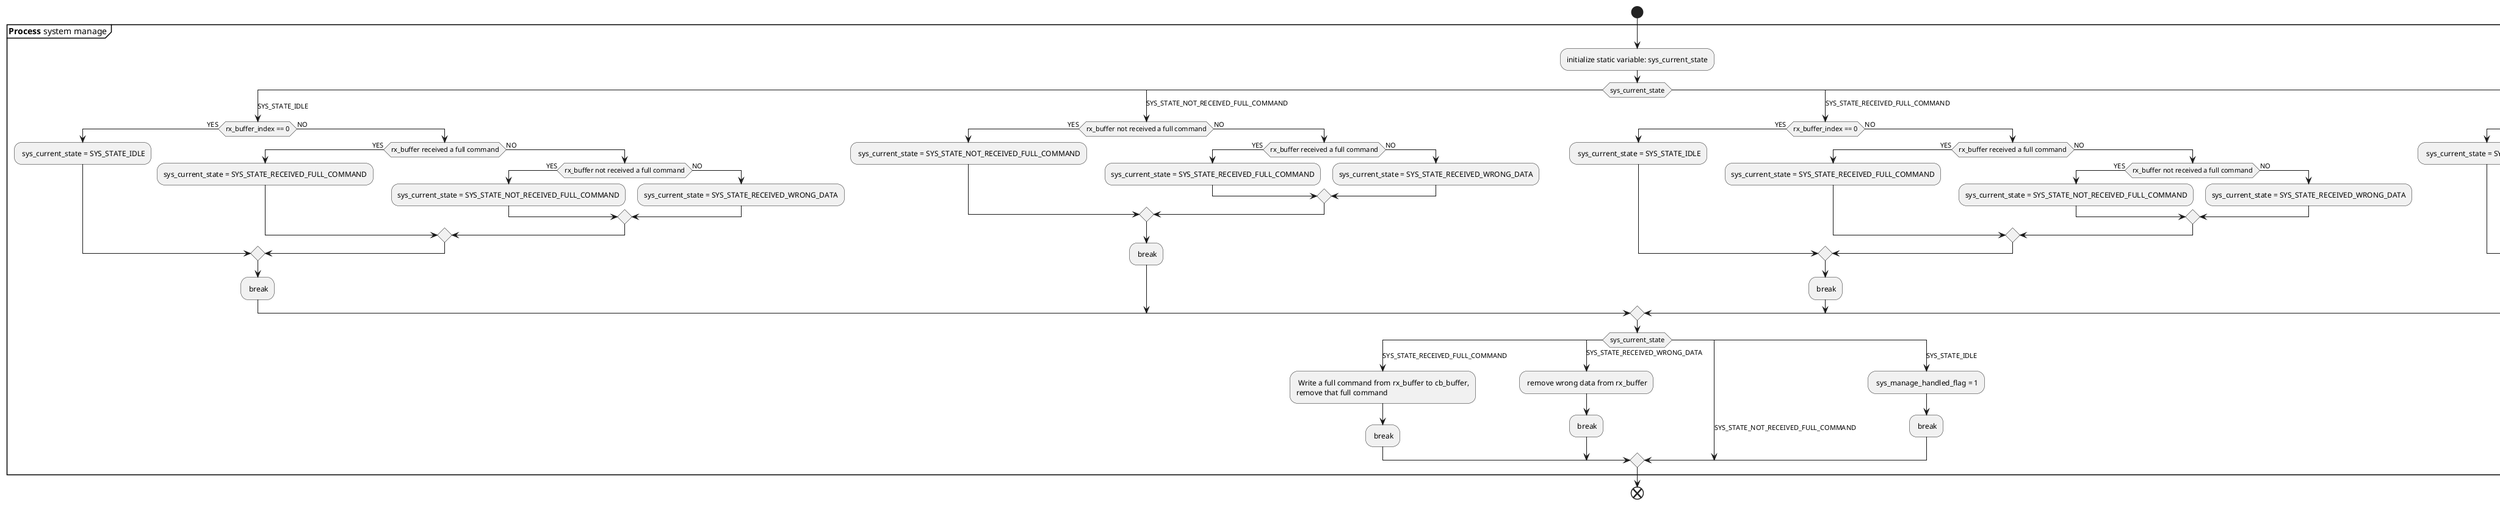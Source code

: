 @startuml system_manage_flowchart

start

partition "**Process** system manage" {
  :initialize static variable: sys_current_state;

  switch (sys_current_state) 
  case (SYS_STATE_IDLE)
    if (rx_buffer_index == 0) then (YES)
      : sys_current_state = SYS_STATE_IDLE;
    else (NO)
      if (rx_buffer received a full command) then (YES)
        :sys_current_state = SYS_STATE_RECEIVED_FULL_COMMAND;
      else (NO)
        if (rx_buffer not received a full command) then (YES)
          :sys_current_state = SYS_STATE_NOT_RECEIVED_FULL_COMMAND; 
        else (NO)
          :sys_current_state = SYS_STATE_RECEIVED_WRONG_DATA; 
        endif
      endif
    endif    
    : break;

  case (SYS_STATE_NOT_RECEIVED_FULL_COMMAND)
    if (rx_buffer not received a full command) then (YES)
      : sys_current_state = SYS_STATE_NOT_RECEIVED_FULL_COMMAND;
    else (NO)
      if (rx_buffer received a full command) then (YES)
          :sys_current_state = SYS_STATE_RECEIVED_FULL_COMMAND; 
      else (NO)
          :sys_current_state = SYS_STATE_RECEIVED_WRONG_DATA; 
      endif
    endif    
    : break; 

  case (SYS_STATE_RECEIVED_FULL_COMMAND)
    if (rx_buffer_index == 0) then (YES)
      : sys_current_state = SYS_STATE_IDLE;
    else (NO)
      if (rx_buffer received a full command) then (YES)
        :sys_current_state = SYS_STATE_RECEIVED_FULL_COMMAND;
      else (NO)
        if (rx_buffer not received a full command) then (YES)
          :sys_current_state = SYS_STATE_NOT_RECEIVED_FULL_COMMAND; 
        else (NO)
          :sys_current_state = SYS_STATE_RECEIVED_WRONG_DATA; 
        endif
      endif
    endif    
    : break;

  case (SYS_STATE_RECEIVED_WRONG_DATA)
    if (rx_buffer_index == 0) then (YES)
      : sys_current_state = SYS_STATE_IDLE;
    else (NO)
      if (rx_buffer received a full command) then (YES)
        :sys_current_state = SYS_STATE_RECEIVED_FULL_COMMAND;
      else (NO)
        if (rx_buffer not received a full command) then (YES)
          :sys_current_state = SYS_STATE_NOT_RECEIVED_FULL_COMMAND; 
        else (NO)
          :sys_current_state = SYS_STATE_RECEIVED_WRONG_DATA; 
        endif
      endif
    endif
    : break;    
  endswitch

  switch (sys_current_state) 
  case (SYS_STATE_RECEIVED_FULL_COMMAND)
    : Write a full command from rx_buffer to cb_buffer,\nremove that full command;
    : break;
  case (SYS_STATE_RECEIVED_WRONG_DATA)
    : remove wrong data from rx_buffer;
    : break;
  case (SYS_STATE_NOT_RECEIVED_FULL_COMMAND)
  case (SYS_STATE_IDLE)
    : sys_manage_handled_flag = 1;
    : break;
  endswitch
  
}
end
@enduml